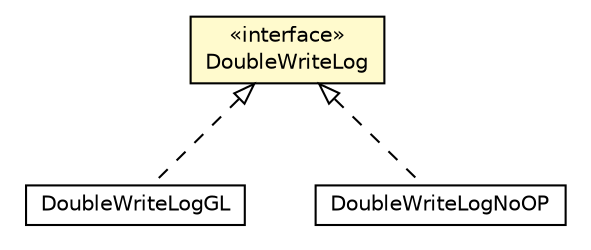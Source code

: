 #!/usr/local/bin/dot
#
# Class diagram 
# Generated by UMLGraph version R5_6-24-gf6e263 (http://www.umlgraph.org/)
#

digraph G {
	edge [fontname="Helvetica",fontsize=10,labelfontname="Helvetica",labelfontsize=10];
	node [fontname="Helvetica",fontsize=10,shape=plaintext];
	nodesep=0.25;
	ranksep=0.5;
	// com.orientechnologies.orient.core.storage.cache.local.doublewritelog.DoubleWriteLog
	c1091761 [label=<<table title="com.orientechnologies.orient.core.storage.cache.local.doublewritelog.DoubleWriteLog" border="0" cellborder="1" cellspacing="0" cellpadding="2" port="p" bgcolor="lemonChiffon" href="./DoubleWriteLog.html">
		<tr><td><table border="0" cellspacing="0" cellpadding="1">
<tr><td align="center" balign="center"> &#171;interface&#187; </td></tr>
<tr><td align="center" balign="center"> DoubleWriteLog </td></tr>
		</table></td></tr>
		</table>>, URL="./DoubleWriteLog.html", fontname="Helvetica", fontcolor="black", fontsize=10.0];
	// com.orientechnologies.orient.core.storage.cache.local.doublewritelog.DoubleWriteLogGL
	c1091762 [label=<<table title="com.orientechnologies.orient.core.storage.cache.local.doublewritelog.DoubleWriteLogGL" border="0" cellborder="1" cellspacing="0" cellpadding="2" port="p" href="./DoubleWriteLogGL.html">
		<tr><td><table border="0" cellspacing="0" cellpadding="1">
<tr><td align="center" balign="center"> DoubleWriteLogGL </td></tr>
		</table></td></tr>
		</table>>, URL="./DoubleWriteLogGL.html", fontname="Helvetica", fontcolor="black", fontsize=10.0];
	// com.orientechnologies.orient.core.storage.cache.local.doublewritelog.DoubleWriteLogNoOP
	c1091763 [label=<<table title="com.orientechnologies.orient.core.storage.cache.local.doublewritelog.DoubleWriteLogNoOP" border="0" cellborder="1" cellspacing="0" cellpadding="2" port="p" href="./DoubleWriteLogNoOP.html">
		<tr><td><table border="0" cellspacing="0" cellpadding="1">
<tr><td align="center" balign="center"> DoubleWriteLogNoOP </td></tr>
		</table></td></tr>
		</table>>, URL="./DoubleWriteLogNoOP.html", fontname="Helvetica", fontcolor="black", fontsize=10.0];
	//com.orientechnologies.orient.core.storage.cache.local.doublewritelog.DoubleWriteLogGL implements com.orientechnologies.orient.core.storage.cache.local.doublewritelog.DoubleWriteLog
	c1091761:p -> c1091762:p [dir=back,arrowtail=empty,style=dashed];
	//com.orientechnologies.orient.core.storage.cache.local.doublewritelog.DoubleWriteLogNoOP implements com.orientechnologies.orient.core.storage.cache.local.doublewritelog.DoubleWriteLog
	c1091761:p -> c1091763:p [dir=back,arrowtail=empty,style=dashed];
}

